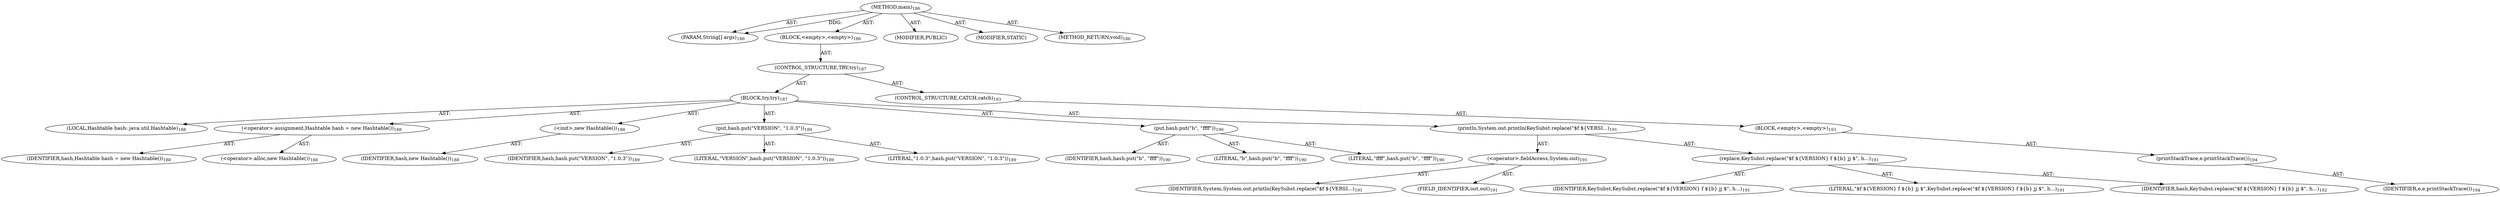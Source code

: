 digraph "main" {  
"111669149701" [label = <(METHOD,main)<SUB>186</SUB>> ]
"115964117001" [label = <(PARAM,String[] args)<SUB>186</SUB>> ]
"25769803798" [label = <(BLOCK,&lt;empty&gt;,&lt;empty&gt;)<SUB>186</SUB>> ]
"47244640271" [label = <(CONTROL_STRUCTURE,TRY,try)<SUB>187</SUB>> ]
"25769803799" [label = <(BLOCK,try,try)<SUB>187</SUB>> ]
"94489280523" [label = <(LOCAL,Hashtable hash: java.util.Hashtable)<SUB>188</SUB>> ]
"30064771146" [label = <(&lt;operator&gt;.assignment,Hashtable hash = new Hashtable())<SUB>188</SUB>> ]
"68719476803" [label = <(IDENTIFIER,hash,Hashtable hash = new Hashtable())<SUB>188</SUB>> ]
"30064771147" [label = <(&lt;operator&gt;.alloc,new Hashtable())<SUB>188</SUB>> ]
"30064771148" [label = <(&lt;init&gt;,new Hashtable())<SUB>188</SUB>> ]
"68719476804" [label = <(IDENTIFIER,hash,new Hashtable())<SUB>188</SUB>> ]
"30064771149" [label = <(put,hash.put(&quot;VERSION&quot;, &quot;1.0.3&quot;))<SUB>189</SUB>> ]
"68719476805" [label = <(IDENTIFIER,hash,hash.put(&quot;VERSION&quot;, &quot;1.0.3&quot;))<SUB>189</SUB>> ]
"90194313234" [label = <(LITERAL,&quot;VERSION&quot;,hash.put(&quot;VERSION&quot;, &quot;1.0.3&quot;))<SUB>189</SUB>> ]
"90194313235" [label = <(LITERAL,&quot;1.0.3&quot;,hash.put(&quot;VERSION&quot;, &quot;1.0.3&quot;))<SUB>189</SUB>> ]
"30064771150" [label = <(put,hash.put(&quot;b&quot;, &quot;ffff&quot;))<SUB>190</SUB>> ]
"68719476806" [label = <(IDENTIFIER,hash,hash.put(&quot;b&quot;, &quot;ffff&quot;))<SUB>190</SUB>> ]
"90194313236" [label = <(LITERAL,&quot;b&quot;,hash.put(&quot;b&quot;, &quot;ffff&quot;))<SUB>190</SUB>> ]
"90194313237" [label = <(LITERAL,&quot;ffff&quot;,hash.put(&quot;b&quot;, &quot;ffff&quot;))<SUB>190</SUB>> ]
"30064771151" [label = <(println,System.out.println(KeySubst.replace(&quot;$f ${VERSI...)<SUB>191</SUB>> ]
"30064771152" [label = <(&lt;operator&gt;.fieldAccess,System.out)<SUB>191</SUB>> ]
"68719476807" [label = <(IDENTIFIER,System,System.out.println(KeySubst.replace(&quot;$f ${VERSI...)<SUB>191</SUB>> ]
"55834574859" [label = <(FIELD_IDENTIFIER,out,out)<SUB>191</SUB>> ]
"30064771153" [label = <(replace,KeySubst.replace(&quot;$f ${VERSION} f ${b} jj $&quot;, h...)<SUB>191</SUB>> ]
"68719476808" [label = <(IDENTIFIER,KeySubst,KeySubst.replace(&quot;$f ${VERSION} f ${b} jj $&quot;, h...)<SUB>191</SUB>> ]
"90194313238" [label = <(LITERAL,&quot;$f ${VERSION} f ${b} jj $&quot;,KeySubst.replace(&quot;$f ${VERSION} f ${b} jj $&quot;, h...)<SUB>191</SUB>> ]
"68719476809" [label = <(IDENTIFIER,hash,KeySubst.replace(&quot;$f ${VERSION} f ${b} jj $&quot;, h...)<SUB>192</SUB>> ]
"47244640272" [label = <(CONTROL_STRUCTURE,CATCH,catch)<SUB>193</SUB>> ]
"25769803800" [label = <(BLOCK,&lt;empty&gt;,&lt;empty&gt;)<SUB>193</SUB>> ]
"30064771154" [label = <(printStackTrace,e.printStackTrace())<SUB>194</SUB>> ]
"68719476810" [label = <(IDENTIFIER,e,e.printStackTrace())<SUB>194</SUB>> ]
"133143986190" [label = <(MODIFIER,PUBLIC)> ]
"133143986191" [label = <(MODIFIER,STATIC)> ]
"128849018885" [label = <(METHOD_RETURN,void)<SUB>186</SUB>> ]
  "111669149701" -> "115964117001"  [ label = "AST: "] 
  "111669149701" -> "25769803798"  [ label = "AST: "] 
  "111669149701" -> "133143986190"  [ label = "AST: "] 
  "111669149701" -> "133143986191"  [ label = "AST: "] 
  "111669149701" -> "128849018885"  [ label = "AST: "] 
  "25769803798" -> "47244640271"  [ label = "AST: "] 
  "47244640271" -> "25769803799"  [ label = "AST: "] 
  "47244640271" -> "47244640272"  [ label = "AST: "] 
  "25769803799" -> "94489280523"  [ label = "AST: "] 
  "25769803799" -> "30064771146"  [ label = "AST: "] 
  "25769803799" -> "30064771148"  [ label = "AST: "] 
  "25769803799" -> "30064771149"  [ label = "AST: "] 
  "25769803799" -> "30064771150"  [ label = "AST: "] 
  "25769803799" -> "30064771151"  [ label = "AST: "] 
  "30064771146" -> "68719476803"  [ label = "AST: "] 
  "30064771146" -> "30064771147"  [ label = "AST: "] 
  "30064771148" -> "68719476804"  [ label = "AST: "] 
  "30064771149" -> "68719476805"  [ label = "AST: "] 
  "30064771149" -> "90194313234"  [ label = "AST: "] 
  "30064771149" -> "90194313235"  [ label = "AST: "] 
  "30064771150" -> "68719476806"  [ label = "AST: "] 
  "30064771150" -> "90194313236"  [ label = "AST: "] 
  "30064771150" -> "90194313237"  [ label = "AST: "] 
  "30064771151" -> "30064771152"  [ label = "AST: "] 
  "30064771151" -> "30064771153"  [ label = "AST: "] 
  "30064771152" -> "68719476807"  [ label = "AST: "] 
  "30064771152" -> "55834574859"  [ label = "AST: "] 
  "30064771153" -> "68719476808"  [ label = "AST: "] 
  "30064771153" -> "90194313238"  [ label = "AST: "] 
  "30064771153" -> "68719476809"  [ label = "AST: "] 
  "47244640272" -> "25769803800"  [ label = "AST: "] 
  "25769803800" -> "30064771154"  [ label = "AST: "] 
  "30064771154" -> "68719476810"  [ label = "AST: "] 
  "111669149701" -> "115964117001"  [ label = "DDG: "] 
}
